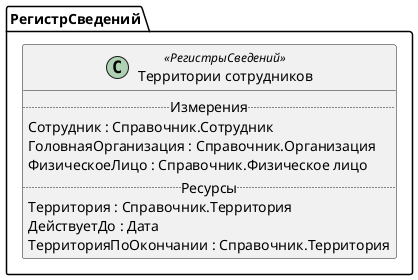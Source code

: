 ﻿@startuml ТерриторииСотрудников
'!include templates.wsd
'..\include templates.wsd
class РегистрСведений.ТерриторииСотрудников as "Территории сотрудников" <<РегистрыСведений>>
{
..Измерения..
Сотрудник : Справочник.Сотрудник
ГоловнаяОрганизация : Справочник.Организация
ФизическоеЛицо : Справочник.Физическое лицо
..Ресурсы..
Территория : Справочник.Территория
ДействуетДо : Дата
ТерриторияПоОкончании : Справочник.Территория
}
@enduml
